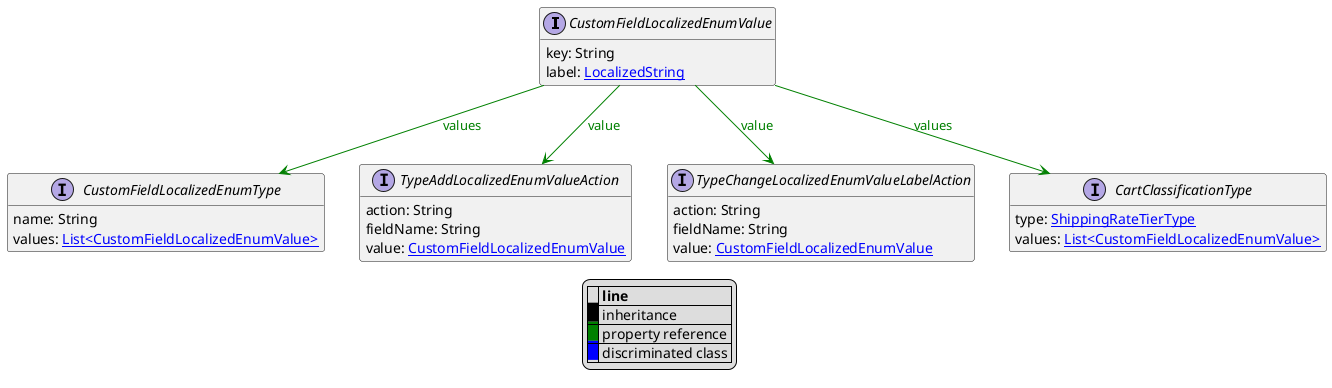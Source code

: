 @startuml

hide empty fields
hide empty methods
legend
|= |= line |
|<back:black>   </back>| inheritance |
|<back:green>   </back>| property reference |
|<back:blue>   </back>| discriminated class |
endlegend
interface CustomFieldLocalizedEnumValue [[CustomFieldLocalizedEnumValue.svg]]  {
    key: String
    label: [[LocalizedString.svg LocalizedString]]
}



interface CustomFieldLocalizedEnumType [[CustomFieldLocalizedEnumType.svg]]  {
    name: String
    values: [[CustomFieldLocalizedEnumValue.svg List<CustomFieldLocalizedEnumValue>]]
}
interface TypeAddLocalizedEnumValueAction [[TypeAddLocalizedEnumValueAction.svg]]  {
    action: String
    fieldName: String
    value: [[CustomFieldLocalizedEnumValue.svg CustomFieldLocalizedEnumValue]]
}
interface TypeChangeLocalizedEnumValueLabelAction [[TypeChangeLocalizedEnumValueLabelAction.svg]]  {
    action: String
    fieldName: String
    value: [[CustomFieldLocalizedEnumValue.svg CustomFieldLocalizedEnumValue]]
}
interface CartClassificationType [[CartClassificationType.svg]]  {
    type: [[ShippingRateTierType.svg ShippingRateTierType]]
    values: [[CustomFieldLocalizedEnumValue.svg List<CustomFieldLocalizedEnumValue>]]
}

CustomFieldLocalizedEnumValue --> CustomFieldLocalizedEnumType #green;text:green : "values"
CustomFieldLocalizedEnumValue --> TypeAddLocalizedEnumValueAction #green;text:green : "value"
CustomFieldLocalizedEnumValue --> TypeChangeLocalizedEnumValueLabelAction #green;text:green : "value"
CustomFieldLocalizedEnumValue --> CartClassificationType #green;text:green : "values"
@enduml
